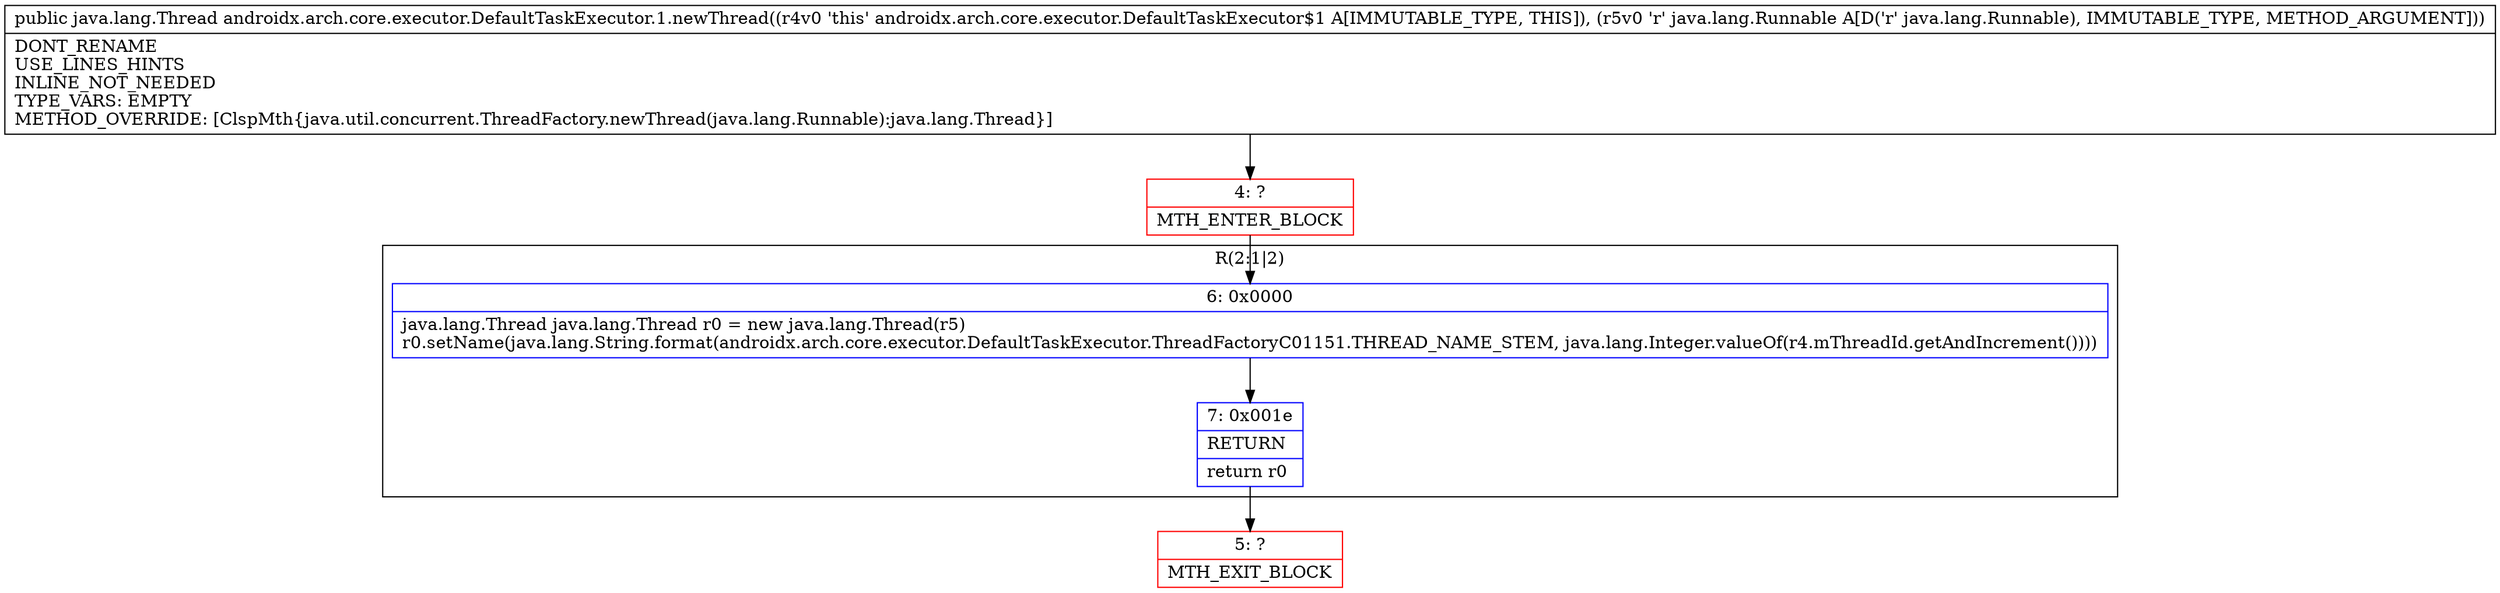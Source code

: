 digraph "CFG forandroidx.arch.core.executor.DefaultTaskExecutor.1.newThread(Ljava\/lang\/Runnable;)Ljava\/lang\/Thread;" {
subgraph cluster_Region_1342988322 {
label = "R(2:1|2)";
node [shape=record,color=blue];
Node_6 [shape=record,label="{6\:\ 0x0000|java.lang.Thread java.lang.Thread r0 = new java.lang.Thread(r5)\lr0.setName(java.lang.String.format(androidx.arch.core.executor.DefaultTaskExecutor.ThreadFactoryC01151.THREAD_NAME_STEM, java.lang.Integer.valueOf(r4.mThreadId.getAndIncrement())))\l}"];
Node_7 [shape=record,label="{7\:\ 0x001e|RETURN\l|return r0\l}"];
}
Node_4 [shape=record,color=red,label="{4\:\ ?|MTH_ENTER_BLOCK\l}"];
Node_5 [shape=record,color=red,label="{5\:\ ?|MTH_EXIT_BLOCK\l}"];
MethodNode[shape=record,label="{public java.lang.Thread androidx.arch.core.executor.DefaultTaskExecutor.1.newThread((r4v0 'this' androidx.arch.core.executor.DefaultTaskExecutor$1 A[IMMUTABLE_TYPE, THIS]), (r5v0 'r' java.lang.Runnable A[D('r' java.lang.Runnable), IMMUTABLE_TYPE, METHOD_ARGUMENT]))  | DONT_RENAME\lUSE_LINES_HINTS\lINLINE_NOT_NEEDED\lTYPE_VARS: EMPTY\lMETHOD_OVERRIDE: [ClspMth\{java.util.concurrent.ThreadFactory.newThread(java.lang.Runnable):java.lang.Thread\}]\l}"];
MethodNode -> Node_4;Node_6 -> Node_7;
Node_7 -> Node_5;
Node_4 -> Node_6;
}

